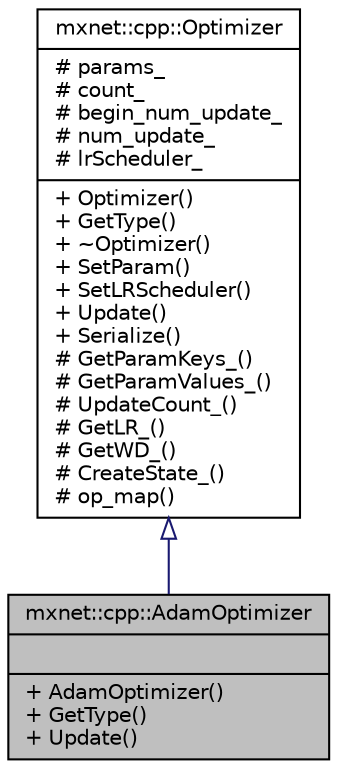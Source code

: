 digraph "mxnet::cpp::AdamOptimizer"
{
 // LATEX_PDF_SIZE
  edge [fontname="Helvetica",fontsize="10",labelfontname="Helvetica",labelfontsize="10"];
  node [fontname="Helvetica",fontsize="10",shape=record];
  Node1 [label="{mxnet::cpp::AdamOptimizer\n||+ AdamOptimizer()\l+ GetType()\l+ Update()\l}",height=0.2,width=0.4,color="black", fillcolor="grey75", style="filled", fontcolor="black",tooltip=" "];
  Node2 -> Node1 [dir="back",color="midnightblue",fontsize="10",style="solid",arrowtail="onormal",fontname="Helvetica"];
  Node2 [label="{mxnet::cpp::Optimizer\n|# params_\l# count_\l# begin_num_update_\l# num_update_\l# lrScheduler_\l|+ Optimizer()\l+ GetType()\l+ ~Optimizer()\l+ SetParam()\l+ SetLRScheduler()\l+ Update()\l+ Serialize()\l# GetParamKeys_()\l# GetParamValues_()\l# UpdateCount_()\l# GetLR_()\l# GetWD_()\l# CreateState_()\l# op_map()\l}",height=0.2,width=0.4,color="black", fillcolor="white", style="filled",URL="$classmxnet_1_1cpp_1_1Optimizer.html",tooltip="Optimizer interface."];
}
